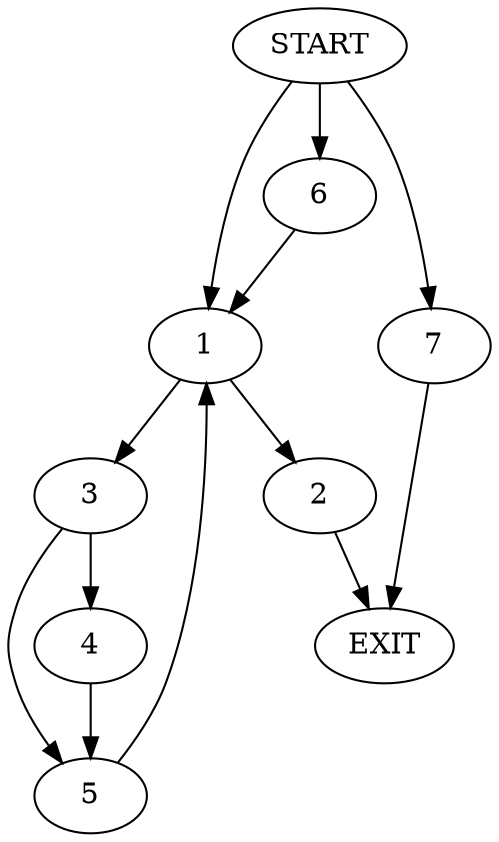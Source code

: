 digraph {
0 [label="START"]
8 [label="EXIT"]
0 -> 1
1 -> 2
1 -> 3
3 -> 4
3 -> 5
2 -> 8
5 -> 1
4 -> 5
0 -> 6
6 -> 1
0 -> 7
7 -> 8
}
